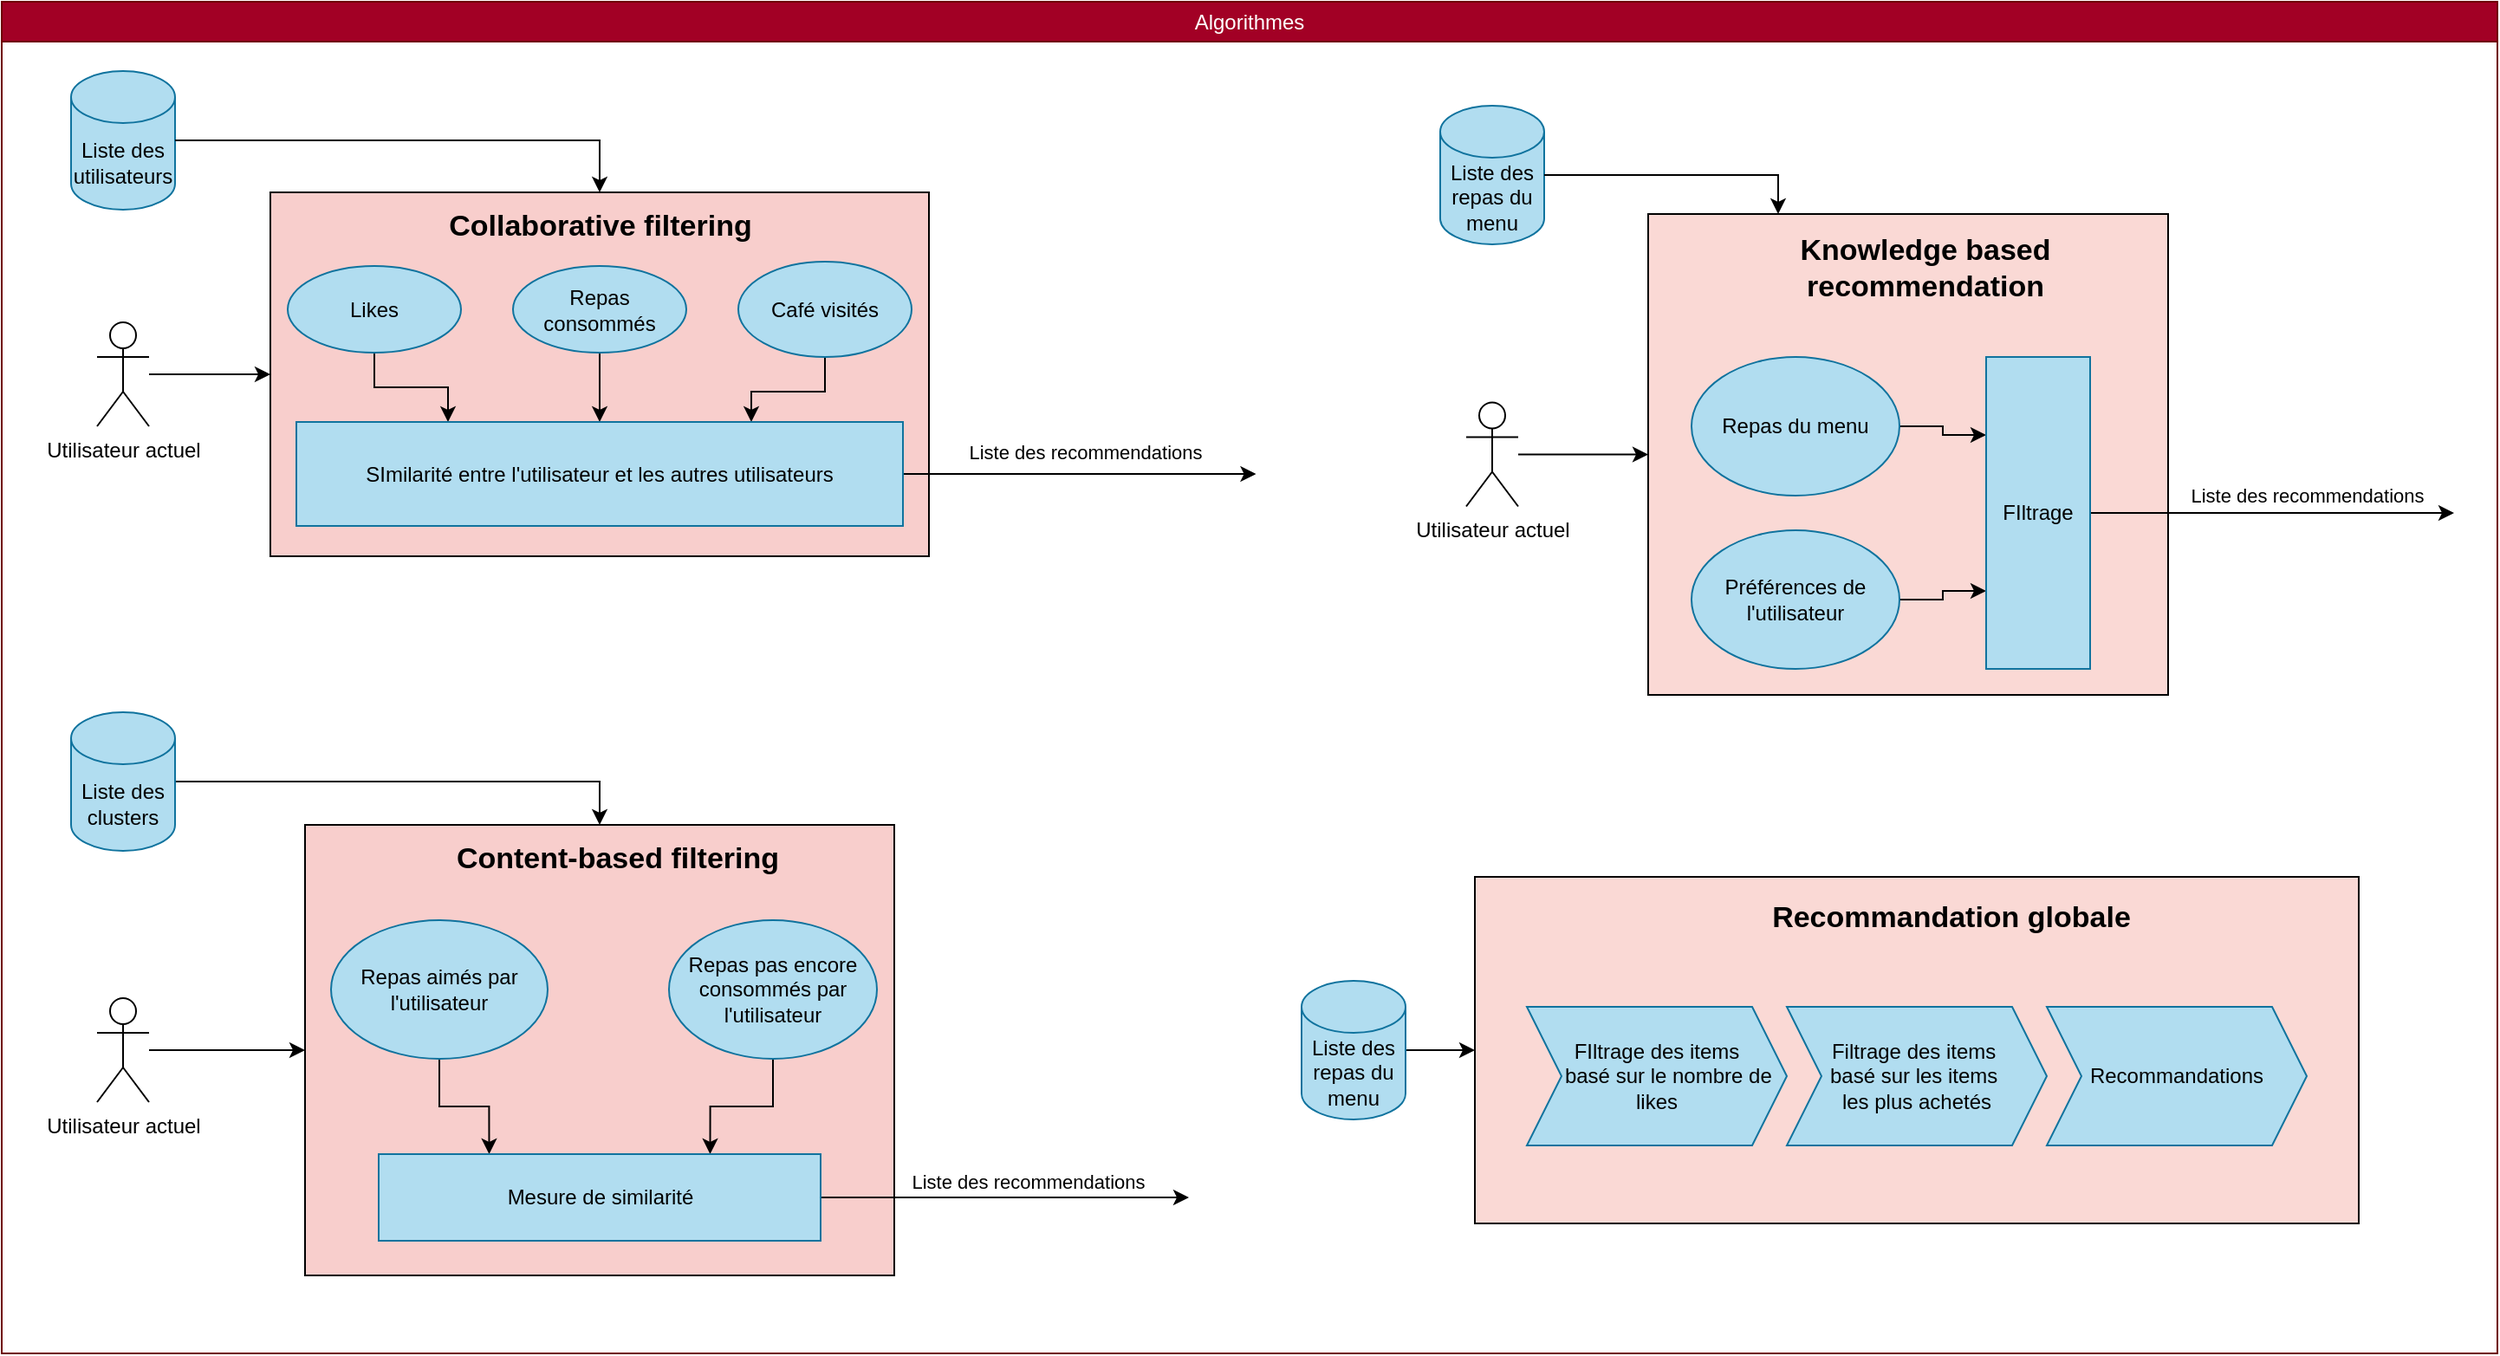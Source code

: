 <mxfile version="24.6.1" type="device">
  <diagram name="Page-1" id="wMl_IH8MpUGWXnB262pv">
    <mxGraphModel dx="2074" dy="1684" grid="1" gridSize="10" guides="1" tooltips="1" connect="1" arrows="1" fold="1" page="0" pageScale="1" pageWidth="1100" pageHeight="850" math="0" shadow="0">
      <root>
        <mxCell id="0" />
        <mxCell id="1" parent="0" />
        <mxCell id="phHJiIVxnzw7fVWkGjG4-1" value="Algorithmes" style="swimlane;whiteSpace=wrap;html=1;fillColor=#a20025;fontColor=#ffffff;strokeColor=#6F0000;fontStyle=0" parent="1" vertex="1">
          <mxGeometry x="-400" y="-560" width="1440" height="780" as="geometry">
            <mxRectangle x="60" y="-600" width="80" height="30" as="alternateBounds" />
          </mxGeometry>
        </mxCell>
        <mxCell id="BMXF-OGuLEaI7-zX-QSB-1" value="Liste des utilisateurs" style="shape=cylinder3;whiteSpace=wrap;html=1;boundedLbl=1;backgroundOutline=1;size=15;fillColor=#b1ddf0;strokeColor=#10739e;" parent="phHJiIVxnzw7fVWkGjG4-1" vertex="1">
          <mxGeometry x="40" y="40" width="60" height="80" as="geometry" />
        </mxCell>
        <mxCell id="BMXF-OGuLEaI7-zX-QSB-14" value="Utilisateur actuel" style="shape=umlActor;verticalLabelPosition=bottom;verticalAlign=top;html=1;outlineConnect=0;" parent="phHJiIVxnzw7fVWkGjG4-1" vertex="1">
          <mxGeometry x="55" y="185" width="30" height="60" as="geometry" />
        </mxCell>
        <mxCell id="BMXF-OGuLEaI7-zX-QSB-15" style="edgeStyle=orthogonalEdgeStyle;rounded=0;orthogonalLoop=1;jettySize=auto;html=1;entryX=0;entryY=0.5;entryDx=0;entryDy=0;" parent="phHJiIVxnzw7fVWkGjG4-1" source="BMXF-OGuLEaI7-zX-QSB-14" target="BMXF-OGuLEaI7-zX-QSB-2" edge="1">
          <mxGeometry relative="1" as="geometry" />
        </mxCell>
        <mxCell id="BMXF-OGuLEaI7-zX-QSB-16" style="edgeStyle=orthogonalEdgeStyle;rounded=0;orthogonalLoop=1;jettySize=auto;html=1;entryX=0.5;entryY=0;entryDx=0;entryDy=0;" parent="phHJiIVxnzw7fVWkGjG4-1" source="BMXF-OGuLEaI7-zX-QSB-1" target="BMXF-OGuLEaI7-zX-QSB-2" edge="1">
          <mxGeometry relative="1" as="geometry" />
        </mxCell>
        <mxCell id="BMXF-OGuLEaI7-zX-QSB-2" value="" style="whiteSpace=wrap;html=1;fillColor=#f8cecc;strokeColor=#000000;" parent="phHJiIVxnzw7fVWkGjG4-1" vertex="1">
          <mxGeometry x="155" y="110" width="380" height="210" as="geometry" />
        </mxCell>
        <mxCell id="BMXF-OGuLEaI7-zX-QSB-11" style="edgeStyle=orthogonalEdgeStyle;rounded=0;orthogonalLoop=1;jettySize=auto;html=1;entryX=0.25;entryY=0;entryDx=0;entryDy=0;" parent="phHJiIVxnzw7fVWkGjG4-1" source="BMXF-OGuLEaI7-zX-QSB-4" target="BMXF-OGuLEaI7-zX-QSB-7" edge="1">
          <mxGeometry relative="1" as="geometry" />
        </mxCell>
        <mxCell id="BMXF-OGuLEaI7-zX-QSB-4" value="Likes" style="ellipse;whiteSpace=wrap;html=1;fillColor=#b1ddf0;strokeColor=#10739e;" parent="phHJiIVxnzw7fVWkGjG4-1" vertex="1">
          <mxGeometry x="165" y="152.5" width="100" height="50" as="geometry" />
        </mxCell>
        <mxCell id="BMXF-OGuLEaI7-zX-QSB-13" style="edgeStyle=orthogonalEdgeStyle;rounded=0;orthogonalLoop=1;jettySize=auto;html=1;exitX=0.5;exitY=1;exitDx=0;exitDy=0;" parent="phHJiIVxnzw7fVWkGjG4-1" source="BMXF-OGuLEaI7-zX-QSB-5" target="BMXF-OGuLEaI7-zX-QSB-7" edge="1">
          <mxGeometry relative="1" as="geometry" />
        </mxCell>
        <mxCell id="BMXF-OGuLEaI7-zX-QSB-5" value="Repas consommés" style="ellipse;whiteSpace=wrap;html=1;fillColor=#b1ddf0;strokeColor=#10739e;" parent="phHJiIVxnzw7fVWkGjG4-1" vertex="1">
          <mxGeometry x="295" y="152.5" width="100" height="50" as="geometry" />
        </mxCell>
        <mxCell id="BMXF-OGuLEaI7-zX-QSB-12" style="edgeStyle=orthogonalEdgeStyle;rounded=0;orthogonalLoop=1;jettySize=auto;html=1;entryX=0.75;entryY=0;entryDx=0;entryDy=0;" parent="phHJiIVxnzw7fVWkGjG4-1" source="BMXF-OGuLEaI7-zX-QSB-6" target="BMXF-OGuLEaI7-zX-QSB-7" edge="1">
          <mxGeometry relative="1" as="geometry" />
        </mxCell>
        <mxCell id="BMXF-OGuLEaI7-zX-QSB-6" value="Café visités" style="ellipse;whiteSpace=wrap;html=1;fillColor=#b1ddf0;strokeColor=#10739e;" parent="phHJiIVxnzw7fVWkGjG4-1" vertex="1">
          <mxGeometry x="425" y="150" width="100" height="55" as="geometry" />
        </mxCell>
        <mxCell id="BMXF-OGuLEaI7-zX-QSB-19" style="edgeStyle=orthogonalEdgeStyle;rounded=0;orthogonalLoop=1;jettySize=auto;html=1;exitX=1;exitY=0.5;exitDx=0;exitDy=0;" parent="phHJiIVxnzw7fVWkGjG4-1" source="BMXF-OGuLEaI7-zX-QSB-7" edge="1">
          <mxGeometry relative="1" as="geometry">
            <mxPoint x="723.75" y="272.5" as="targetPoint" />
            <mxPoint x="548.75" y="272" as="sourcePoint" />
          </mxGeometry>
        </mxCell>
        <mxCell id="BMXF-OGuLEaI7-zX-QSB-20" value="Liste des recommendations" style="edgeLabel;html=1;align=center;verticalAlign=middle;resizable=0;points=[];" parent="BMXF-OGuLEaI7-zX-QSB-19" vertex="1" connectable="0">
          <mxGeometry x="0.256" y="2" relative="1" as="geometry">
            <mxPoint x="-23" y="-11" as="offset" />
          </mxGeometry>
        </mxCell>
        <mxCell id="BMXF-OGuLEaI7-zX-QSB-7" value="SImilarité entre l&#39;utilisateur et les autres utilisateurs" style="rounded=0;whiteSpace=wrap;html=1;fillColor=#b1ddf0;strokeColor=#10739e;" parent="phHJiIVxnzw7fVWkGjG4-1" vertex="1">
          <mxGeometry x="170" y="242.5" width="350" height="60" as="geometry" />
        </mxCell>
        <mxCell id="BMXF-OGuLEaI7-zX-QSB-18" value="Collaborative filtering" style="text;html=1;align=center;verticalAlign=middle;whiteSpace=wrap;rounded=0;fontStyle=1;fontSize=17;" parent="phHJiIVxnzw7fVWkGjG4-1" vertex="1">
          <mxGeometry x="252.5" y="120" width="185" height="20" as="geometry" />
        </mxCell>
        <mxCell id="BMXF-OGuLEaI7-zX-QSB-38" style="edgeStyle=orthogonalEdgeStyle;rounded=0;orthogonalLoop=1;jettySize=auto;html=1;entryX=0.5;entryY=0;entryDx=0;entryDy=0;" parent="phHJiIVxnzw7fVWkGjG4-1" source="BMXF-OGuLEaI7-zX-QSB-23" target="BMXF-OGuLEaI7-zX-QSB-27" edge="1">
          <mxGeometry relative="1" as="geometry" />
        </mxCell>
        <mxCell id="BMXF-OGuLEaI7-zX-QSB-23" value="Liste des clusters" style="shape=cylinder3;whiteSpace=wrap;html=1;boundedLbl=1;backgroundOutline=1;size=15;fillColor=#b1ddf0;strokeColor=#10739e;" parent="phHJiIVxnzw7fVWkGjG4-1" vertex="1">
          <mxGeometry x="40" y="410" width="60" height="80" as="geometry" />
        </mxCell>
        <mxCell id="BMXF-OGuLEaI7-zX-QSB-24" value="Utilisateur actuel" style="shape=umlActor;verticalLabelPosition=bottom;verticalAlign=top;html=1;outlineConnect=0;" parent="phHJiIVxnzw7fVWkGjG4-1" vertex="1">
          <mxGeometry x="55" y="575" width="30" height="60" as="geometry" />
        </mxCell>
        <mxCell id="BMXF-OGuLEaI7-zX-QSB-25" style="edgeStyle=orthogonalEdgeStyle;rounded=0;orthogonalLoop=1;jettySize=auto;html=1;entryX=0;entryY=0.5;entryDx=0;entryDy=0;" parent="phHJiIVxnzw7fVWkGjG4-1" source="BMXF-OGuLEaI7-zX-QSB-24" target="BMXF-OGuLEaI7-zX-QSB-27" edge="1">
          <mxGeometry relative="1" as="geometry" />
        </mxCell>
        <mxCell id="BMXF-OGuLEaI7-zX-QSB-27" value="" style="whiteSpace=wrap;html=1;fillColor=#f8cecc;strokeColor=#000000;" parent="phHJiIVxnzw7fVWkGjG4-1" vertex="1">
          <mxGeometry x="175" y="475" width="340" height="260" as="geometry" />
        </mxCell>
        <mxCell id="BMXF-OGuLEaI7-zX-QSB-37" value="Content-based filtering" style="text;html=1;align=center;verticalAlign=middle;whiteSpace=wrap;rounded=0;fontStyle=1;fontSize=17;" parent="phHJiIVxnzw7fVWkGjG4-1" vertex="1">
          <mxGeometry x="258.75" y="485" width="192.5" height="20" as="geometry" />
        </mxCell>
        <mxCell id="BMXF-OGuLEaI7-zX-QSB-51" style="edgeStyle=orthogonalEdgeStyle;rounded=0;orthogonalLoop=1;jettySize=auto;html=1;entryX=0.75;entryY=0;entryDx=0;entryDy=0;" parent="phHJiIVxnzw7fVWkGjG4-1" source="BMXF-OGuLEaI7-zX-QSB-42" target="BMXF-OGuLEaI7-zX-QSB-44" edge="1">
          <mxGeometry relative="1" as="geometry" />
        </mxCell>
        <mxCell id="BMXF-OGuLEaI7-zX-QSB-42" value="Repas pas encore consommés par l&#39;utilisateur" style="ellipse;whiteSpace=wrap;html=1;fillColor=#b1ddf0;strokeColor=#10739e;" parent="phHJiIVxnzw7fVWkGjG4-1" vertex="1">
          <mxGeometry x="385" y="530" width="120" height="80" as="geometry" />
        </mxCell>
        <mxCell id="BMXF-OGuLEaI7-zX-QSB-52" style="edgeStyle=orthogonalEdgeStyle;rounded=0;orthogonalLoop=1;jettySize=auto;html=1;entryX=0.25;entryY=0;entryDx=0;entryDy=0;" parent="phHJiIVxnzw7fVWkGjG4-1" source="BMXF-OGuLEaI7-zX-QSB-43" target="BMXF-OGuLEaI7-zX-QSB-44" edge="1">
          <mxGeometry relative="1" as="geometry" />
        </mxCell>
        <mxCell id="BMXF-OGuLEaI7-zX-QSB-43" value="Repas aimés par l&#39;utilisateur" style="ellipse;whiteSpace=wrap;html=1;fillColor=#b1ddf0;strokeColor=#10739e;" parent="phHJiIVxnzw7fVWkGjG4-1" vertex="1">
          <mxGeometry x="190" y="530" width="125" height="80" as="geometry" />
        </mxCell>
        <mxCell id="BMXF-OGuLEaI7-zX-QSB-55" style="edgeStyle=orthogonalEdgeStyle;rounded=0;orthogonalLoop=1;jettySize=auto;html=1;" parent="phHJiIVxnzw7fVWkGjG4-1" source="BMXF-OGuLEaI7-zX-QSB-44" edge="1">
          <mxGeometry relative="1" as="geometry">
            <mxPoint x="685" y="690" as="targetPoint" />
          </mxGeometry>
        </mxCell>
        <mxCell id="BMXF-OGuLEaI7-zX-QSB-56" value="Liste des recommendations" style="edgeLabel;html=1;align=center;verticalAlign=middle;resizable=0;points=[];" parent="BMXF-OGuLEaI7-zX-QSB-55" vertex="1" connectable="0">
          <mxGeometry x="0.168" y="1" relative="1" as="geometry">
            <mxPoint x="-5" y="-9" as="offset" />
          </mxGeometry>
        </mxCell>
        <mxCell id="BMXF-OGuLEaI7-zX-QSB-44" value="Mesure de similarité" style="rounded=0;whiteSpace=wrap;html=1;fillColor=#b1ddf0;strokeColor=#10739e;" parent="phHJiIVxnzw7fVWkGjG4-1" vertex="1">
          <mxGeometry x="217.5" y="665" width="255" height="50" as="geometry" />
        </mxCell>
        <mxCell id="BMXF-OGuLEaI7-zX-QSB-59" value="Utilisateur actuel" style="shape=umlActor;verticalLabelPosition=bottom;verticalAlign=top;html=1;outlineConnect=0;" parent="phHJiIVxnzw7fVWkGjG4-1" vertex="1">
          <mxGeometry x="845" y="231.25" width="30" height="60" as="geometry" />
        </mxCell>
        <mxCell id="BMXF-OGuLEaI7-zX-QSB-61" value="Liste des repas du menu" style="shape=cylinder3;whiteSpace=wrap;html=1;boundedLbl=1;backgroundOutline=1;size=15;fillColor=#b1ddf0;strokeColor=#10739e;" parent="phHJiIVxnzw7fVWkGjG4-1" vertex="1">
          <mxGeometry x="830" y="60" width="60" height="80" as="geometry" />
        </mxCell>
        <mxCell id="BMXF-OGuLEaI7-zX-QSB-60" value="" style="whiteSpace=wrap;html=1;fillColor=#fad9d5;strokeColor=#000000;" parent="phHJiIVxnzw7fVWkGjG4-1" vertex="1">
          <mxGeometry x="950" y="122.5" width="300" height="277.5" as="geometry" />
        </mxCell>
        <mxCell id="BMXF-OGuLEaI7-zX-QSB-62" style="edgeStyle=orthogonalEdgeStyle;rounded=0;orthogonalLoop=1;jettySize=auto;html=1;entryX=0;entryY=0.5;entryDx=0;entryDy=0;" parent="phHJiIVxnzw7fVWkGjG4-1" source="BMXF-OGuLEaI7-zX-QSB-59" target="BMXF-OGuLEaI7-zX-QSB-60" edge="1">
          <mxGeometry relative="1" as="geometry" />
        </mxCell>
        <mxCell id="BMXF-OGuLEaI7-zX-QSB-63" style="edgeStyle=orthogonalEdgeStyle;rounded=0;orthogonalLoop=1;jettySize=auto;html=1;entryX=0.25;entryY=0;entryDx=0;entryDy=0;" parent="phHJiIVxnzw7fVWkGjG4-1" source="BMXF-OGuLEaI7-zX-QSB-61" target="BMXF-OGuLEaI7-zX-QSB-60" edge="1">
          <mxGeometry relative="1" as="geometry" />
        </mxCell>
        <mxCell id="BMXF-OGuLEaI7-zX-QSB-68" style="edgeStyle=orthogonalEdgeStyle;rounded=0;orthogonalLoop=1;jettySize=auto;html=1;exitX=1;exitY=0.5;exitDx=0;exitDy=0;entryX=0;entryY=0.25;entryDx=0;entryDy=0;" parent="phHJiIVxnzw7fVWkGjG4-1" source="BMXF-OGuLEaI7-zX-QSB-64" target="BMXF-OGuLEaI7-zX-QSB-66" edge="1">
          <mxGeometry relative="1" as="geometry" />
        </mxCell>
        <mxCell id="BMXF-OGuLEaI7-zX-QSB-64" value="Repas du menu" style="ellipse;whiteSpace=wrap;html=1;fillColor=#b1ddf0;strokeColor=#10739e;" parent="phHJiIVxnzw7fVWkGjG4-1" vertex="1">
          <mxGeometry x="975" y="205" width="120" height="80" as="geometry" />
        </mxCell>
        <mxCell id="BMXF-OGuLEaI7-zX-QSB-69" style="edgeStyle=orthogonalEdgeStyle;rounded=0;orthogonalLoop=1;jettySize=auto;html=1;exitX=1;exitY=0.5;exitDx=0;exitDy=0;entryX=0;entryY=0.75;entryDx=0;entryDy=0;" parent="phHJiIVxnzw7fVWkGjG4-1" source="BMXF-OGuLEaI7-zX-QSB-65" target="BMXF-OGuLEaI7-zX-QSB-66" edge="1">
          <mxGeometry relative="1" as="geometry" />
        </mxCell>
        <mxCell id="BMXF-OGuLEaI7-zX-QSB-65" value="Préférences de l&#39;utilisateur" style="ellipse;whiteSpace=wrap;html=1;fillColor=#b1ddf0;strokeColor=#10739e;" parent="phHJiIVxnzw7fVWkGjG4-1" vertex="1">
          <mxGeometry x="975" y="305" width="120" height="80" as="geometry" />
        </mxCell>
        <mxCell id="BMXF-OGuLEaI7-zX-QSB-67" style="edgeStyle=orthogonalEdgeStyle;rounded=0;orthogonalLoop=1;jettySize=auto;html=1;" parent="phHJiIVxnzw7fVWkGjG4-1" source="BMXF-OGuLEaI7-zX-QSB-66" edge="1">
          <mxGeometry relative="1" as="geometry">
            <mxPoint x="1415" y="295" as="targetPoint" />
          </mxGeometry>
        </mxCell>
        <mxCell id="BMXF-OGuLEaI7-zX-QSB-70" value="Liste des recommendations" style="edgeLabel;html=1;align=center;verticalAlign=middle;resizable=0;points=[];" parent="BMXF-OGuLEaI7-zX-QSB-67" vertex="1" connectable="0">
          <mxGeometry x="-0.164" y="-2" relative="1" as="geometry">
            <mxPoint x="37" y="-12" as="offset" />
          </mxGeometry>
        </mxCell>
        <mxCell id="BMXF-OGuLEaI7-zX-QSB-66" value="FIltrage" style="rounded=0;whiteSpace=wrap;html=1;fillColor=#b1ddf0;strokeColor=#10739e;" parent="phHJiIVxnzw7fVWkGjG4-1" vertex="1">
          <mxGeometry x="1145" y="205" width="60" height="180" as="geometry" />
        </mxCell>
        <mxCell id="BMXF-OGuLEaI7-zX-QSB-71" value="Knowledge based recommendation" style="text;html=1;align=center;verticalAlign=middle;whiteSpace=wrap;rounded=0;fontStyle=1;fontSize=17;" parent="phHJiIVxnzw7fVWkGjG4-1" vertex="1">
          <mxGeometry x="990" y="140" width="240" height="27.5" as="geometry" />
        </mxCell>
        <mxCell id="BMXF-OGuLEaI7-zX-QSB-85" style="edgeStyle=orthogonalEdgeStyle;rounded=0;orthogonalLoop=1;jettySize=auto;html=1;entryX=0;entryY=0.5;entryDx=0;entryDy=0;" parent="phHJiIVxnzw7fVWkGjG4-1" source="BMXF-OGuLEaI7-zX-QSB-73" target="BMXF-OGuLEaI7-zX-QSB-74" edge="1">
          <mxGeometry relative="1" as="geometry" />
        </mxCell>
        <mxCell id="BMXF-OGuLEaI7-zX-QSB-73" value="Liste des repas du menu" style="shape=cylinder3;whiteSpace=wrap;html=1;boundedLbl=1;backgroundOutline=1;size=15;fillColor=#b1ddf0;strokeColor=#10739e;" parent="phHJiIVxnzw7fVWkGjG4-1" vertex="1">
          <mxGeometry x="750" y="565" width="60" height="80" as="geometry" />
        </mxCell>
        <mxCell id="BMXF-OGuLEaI7-zX-QSB-74" value="" style="whiteSpace=wrap;html=1;fillColor=#fad9d5;strokeColor=#000000;" parent="phHJiIVxnzw7fVWkGjG4-1" vertex="1">
          <mxGeometry x="850" y="505" width="510" height="200" as="geometry" />
        </mxCell>
        <mxCell id="BMXF-OGuLEaI7-zX-QSB-84" value="Recommandation globale" style="text;html=1;align=center;verticalAlign=middle;whiteSpace=wrap;rounded=0;fontStyle=1;fontSize=17;" parent="phHJiIVxnzw7fVWkGjG4-1" vertex="1">
          <mxGeometry x="1005" y="515" width="240" height="27.5" as="geometry" />
        </mxCell>
        <mxCell id="BMXF-OGuLEaI7-zX-QSB-86" value="FIltrage des items&lt;br&gt;&amp;nbsp; &amp;nbsp; basé sur le nombre de likes" style="shape=step;perimeter=stepPerimeter;whiteSpace=wrap;html=1;fixedSize=1;fillColor=#b1ddf0;strokeColor=#10739e;" parent="phHJiIVxnzw7fVWkGjG4-1" vertex="1">
          <mxGeometry x="880" y="580" width="150" height="80" as="geometry" />
        </mxCell>
        <mxCell id="BMXF-OGuLEaI7-zX-QSB-87" value="Filtrage des items&amp;nbsp;&lt;div&gt;basé&amp;nbsp;&lt;span style=&quot;background-color: initial;&quot;&gt;sur les items&amp;nbsp;&lt;/span&gt;&lt;/div&gt;&lt;div&gt;&lt;span style=&quot;background-color: initial;&quot;&gt;les plus achetés&lt;/span&gt;&lt;/div&gt;" style="shape=step;perimeter=stepPerimeter;whiteSpace=wrap;html=1;fixedSize=1;fillColor=#b1ddf0;strokeColor=#10739e;" parent="phHJiIVxnzw7fVWkGjG4-1" vertex="1">
          <mxGeometry x="1030" y="580" width="150" height="80" as="geometry" />
        </mxCell>
        <mxCell id="BMXF-OGuLEaI7-zX-QSB-90" value="Recommandations" style="shape=step;perimeter=stepPerimeter;whiteSpace=wrap;html=1;fixedSize=1;fillColor=#b1ddf0;strokeColor=#10739e;" parent="phHJiIVxnzw7fVWkGjG4-1" vertex="1">
          <mxGeometry x="1180" y="580" width="150" height="80" as="geometry" />
        </mxCell>
      </root>
    </mxGraphModel>
  </diagram>
</mxfile>
